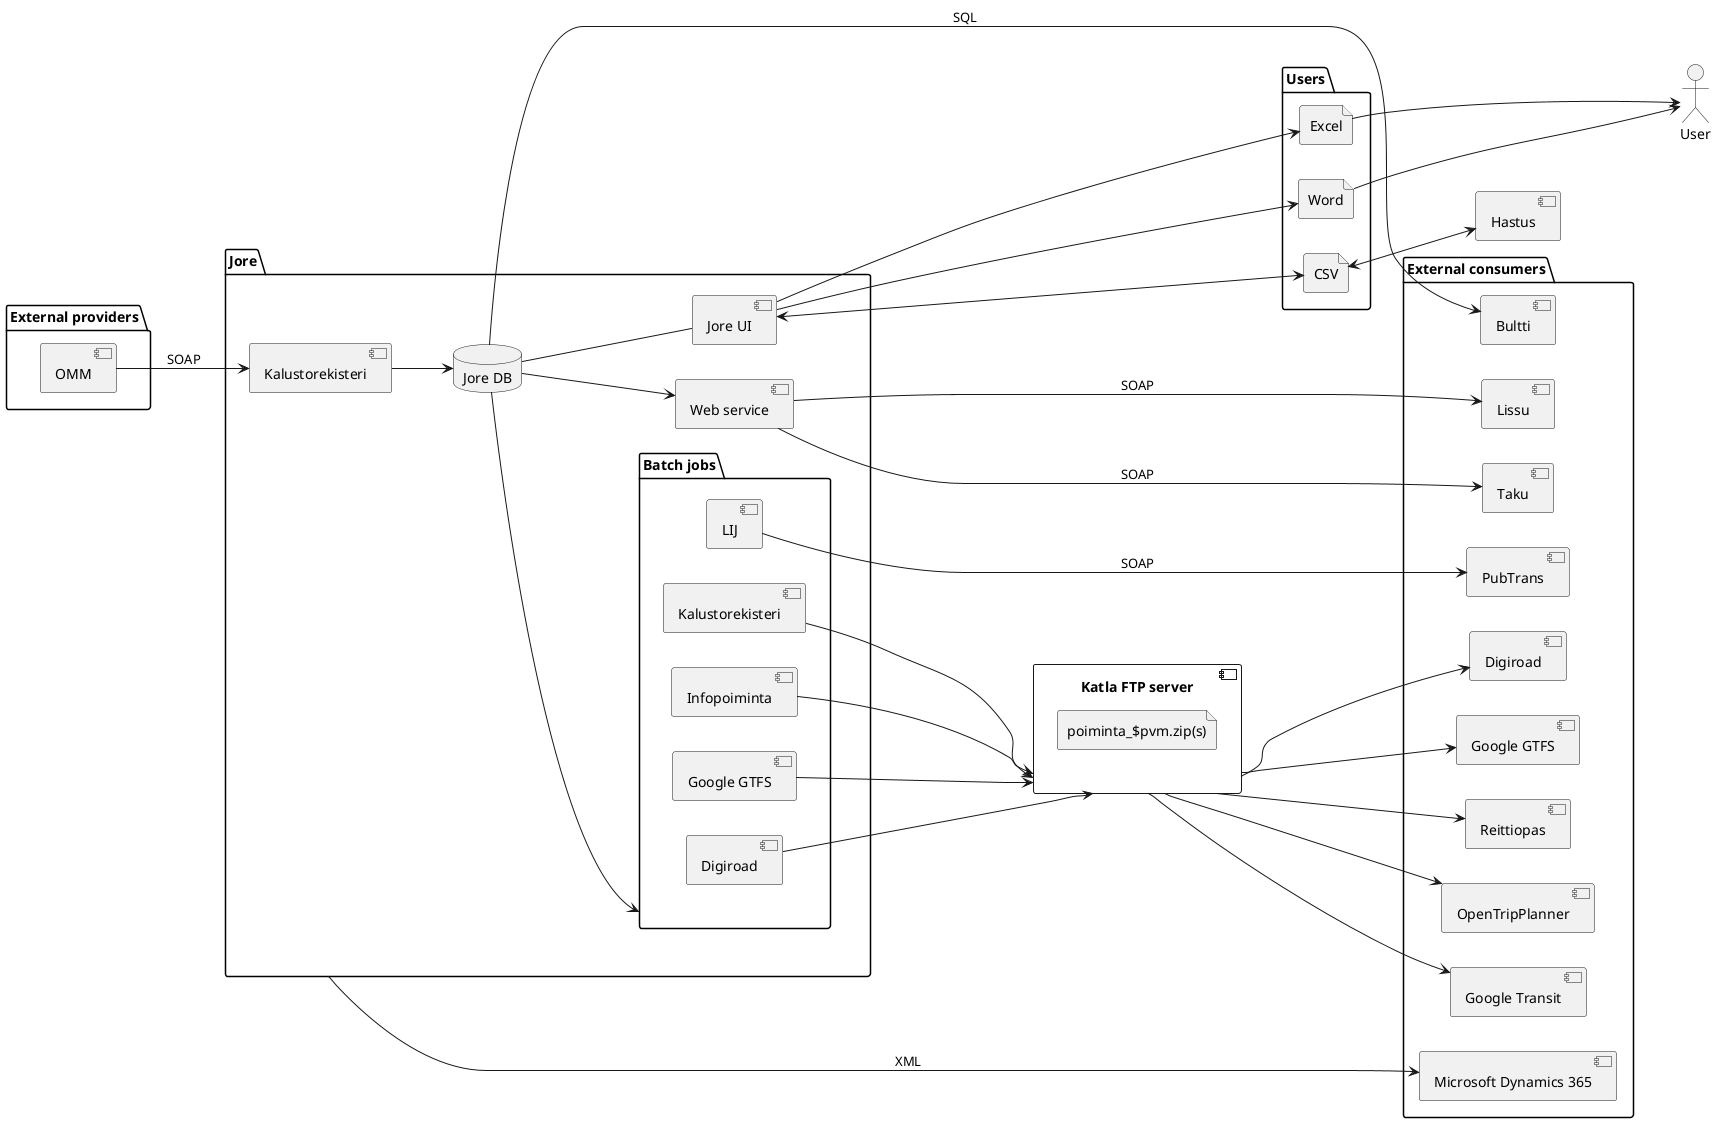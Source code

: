 @startuml

left to right direction

package jore as "Jore" {
    database joreDb as "Jore DB"

    component joreWs as "Web service"

    component joreUi as "Jore UI"

    component kalustorekisteri as "Kalustorekisteri"

    package batchJobs as "Batch jobs" {
        'left to right direction
        component batch_lij as "LIJ"
        component batch_gtfs as "Google GTFS"
        component batch_info as "Infopoiminta"
        component batch_dr as "Digiroad"
        component batch_kr as "Kalustorekisteri"
    }
}

component hastus as "Hastus"

component katla as "Katla FTP server" {
    file dumps as "poiminta_$pvm.zip(s)"
}

package consumers as "External consumers" {
    component gtfs as "Google GTFS"
    component reittiopas as "Reittiopas"
    component opentrip as "OpenTripPlanner"
    component google_transit as "Google Transit"
    component digiroad as "Digiroad"
    component pubtrans as "PubTrans"

    component lissu as "Lissu"
    component taku as "Taku"

    component bultti as "Bultti"

    component dynamics as "Microsoft Dynamics 365"
}

package providers as "External providers" {
    component omm as "OMM"
}

package users as "Users" {
    file csv as "CSV"
    file excel as "Excel"
    file word as "Word"
}

actor user as "User"

joreDb ---> joreWs

joreDb ---> batchJobs

batch_lij ---> pubtrans : SOAP
batch_gtfs ---> katla
batch_info ---> katla
batch_dr ---> katla
batch_kr ---> katla

katla ---> gtfs
katla ---> reittiopas
katla ---> opentrip
katla ---> google_transit
katla ---> digiroad

joreDb --- joreUi

joreUi <----> csv
joreUi ----> excel
joreUi ----> word

csv <--> hastus
excel ---> user
word ---> user

joreWs ---> lissu : SOAP
joreWs ---> taku : SOAP

joreDb ---> bultti : SQL

jore ---> dynamics : XML

omm --> kalustorekisteri : SOAP
kalustorekisteri --> joreDb

@enduml
